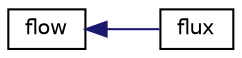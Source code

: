 digraph "Graphical Class Hierarchy"
{
 // LATEX_PDF_SIZE
  edge [fontname="Helvetica",fontsize="10",labelfontname="Helvetica",labelfontsize="10"];
  node [fontname="Helvetica",fontsize="10",shape=record];
  rankdir="LR";
  Node0 [label="flow",height=0.2,width=0.4,color="black", fillcolor="white", style="filled",URL="$classflow.html",tooltip=" "];
  Node0 -> Node1 [dir="back",color="midnightblue",fontsize="10",style="solid",fontname="Helvetica"];
  Node1 [label="flux",height=0.2,width=0.4,color="black", fillcolor="white", style="filled",URL="$classflux.html",tooltip=" "];
}
